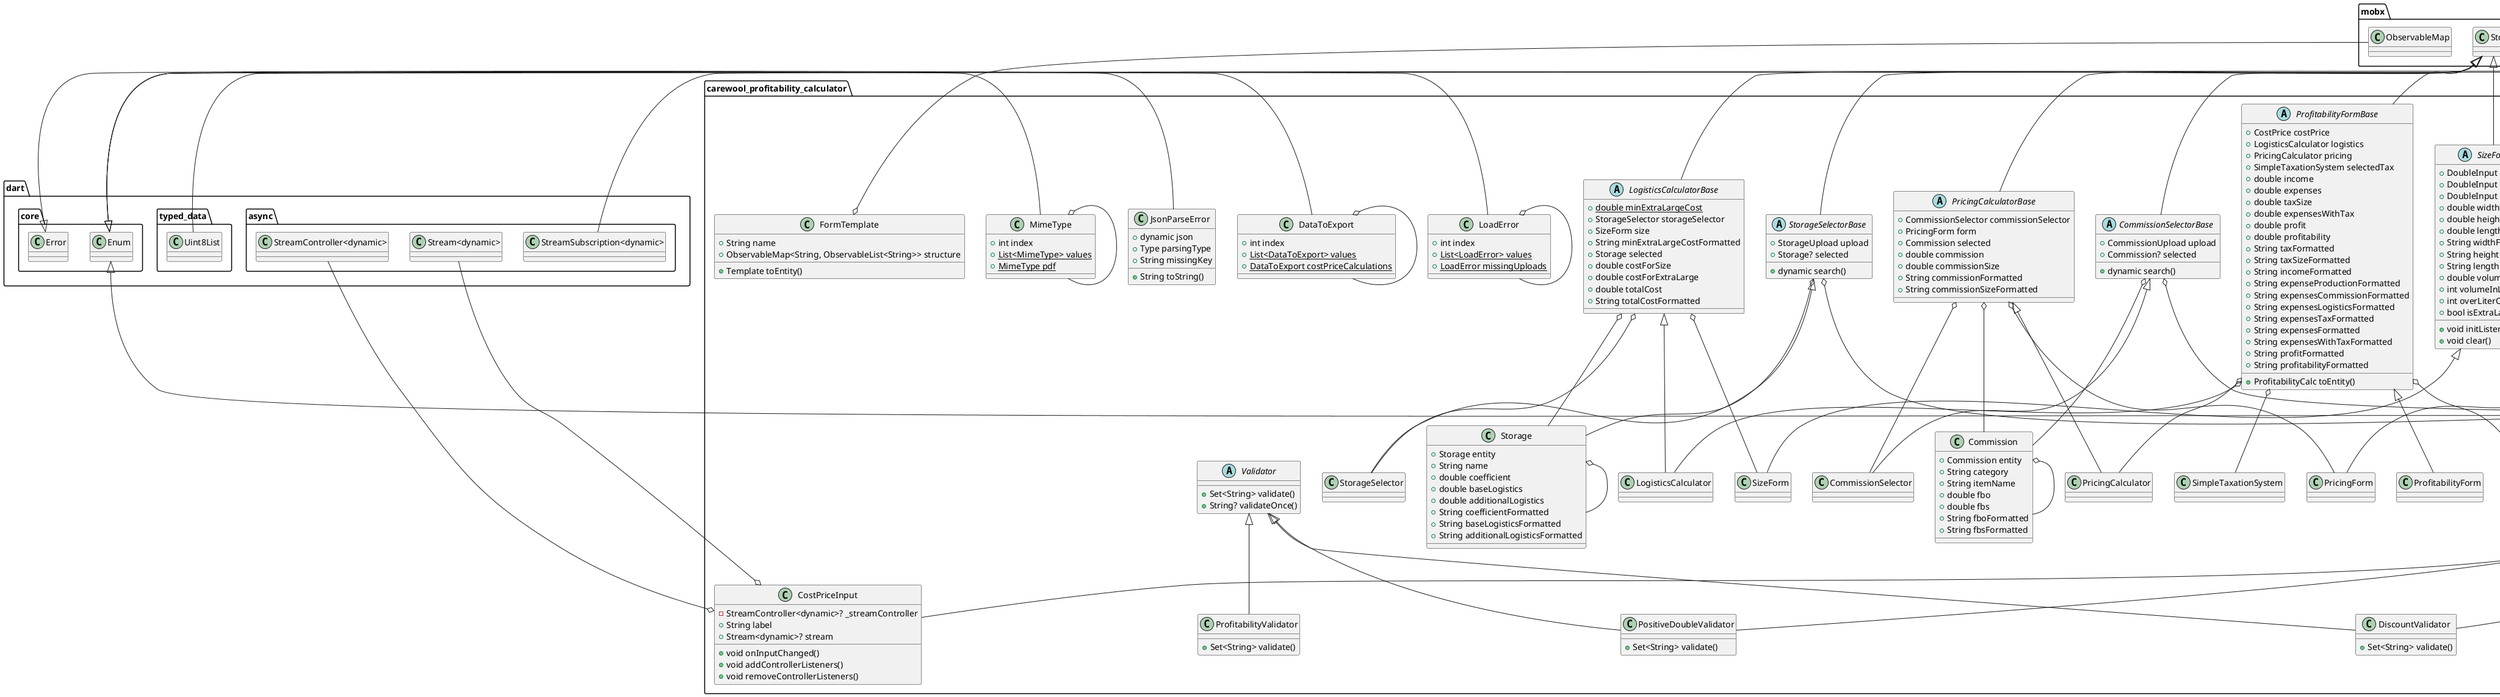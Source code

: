 @startuml
set namespaceSeparator ::

class "carewool_profitability_calculator::CostPriceForm" {
}

"carewool_profitability_calculator::CostPriceFormBase" <|-- "carewool_profitability_calculator::CostPriceForm"

abstract class "carewool_profitability_calculator::CostPriceFormBase" {
  -Logger _logger
  -NumberFormat _costFormatter
  -StreamSubscription<dynamic>? _changesStreamSub
  -double _costPrice
  +List<FormBlock> blocks
  +List<CostPriceInput> allInputs
  +TextEditingController productNameController
  +String formattedCostPrice
  +String productName
  +bool areInputsValid
  +bool isProductNameNotEmpty
  +bool isCostPricePositive
  +bool isValid
  +CostPrice toEntity()
  -void _calculateCostPrice()
  +void reset()
  +void initForm()
  +void setAllInputs()
  +void subscribeToInputStreams()
  +void unsubscribeFromInputStreams()
}

"carewool_profitability_calculator::CostPriceFormBase" o-- "logger::Logger"
"carewool_profitability_calculator::CostPriceFormBase" o-- "intl::NumberFormat"
"carewool_profitability_calculator::CostPriceFormBase" o-- "dart::async::StreamSubscription<dynamic>"
"carewool_profitability_calculator::CostPriceFormBase" o-- "flutter::TextEditingController"
"mobx::Store" <|-- "carewool_profitability_calculator::CostPriceFormBase"

class "carewool_profitability_calculator::EditWrap" {
}

"carewool_profitability_calculator::EditWrapBase" <|-- "carewool_profitability_calculator::EditWrap"

abstract class "carewool_profitability_calculator::EditWrapBase" {
  -CostPrice _costPrice
  +CostPriceForm form
  +void resetChanges()
  +CostPrice toEntity()
}

"carewool_profitability_calculator::EditWrapBase" o-- "carewool_profitability_calculator::CostPrice"
"carewool_profitability_calculator::EditWrapBase" o-- "carewool_profitability_calculator::CostPriceForm"
"mobx::Store" <|-- "carewool_profitability_calculator::EditWrapBase"

class "carewool_profitability_calculator::.::FormBlock" {
  +String title
  +List<CostPriceInput> inputs
}

class "carewool_profitability_calculator::::CostPriceInput" {
  -StreamController<dynamic>? _streamController
  +String label
  +Stream<dynamic>? stream
  +void onInputChanged()
  +void addControllerListeners()
  +void removeControllerListeners()
}

"carewool_profitability_calculator::::CostPriceInput" o-- "dart::async::StreamController<dynamic>"
"carewool_profitability_calculator::::CostPriceInput" o-- "dart::async::Stream<dynamic>"
"carewool_profitability_calculator::::DoubleInput" <|-- "carewool_profitability_calculator::CostPriceInput"

class "carewool_profitability_calculator::::FormTemplate" {
  +String name
  +ObservableMap<String, ObservableList<String>> structure
  +Template toEntity()
}

"carewool_profitability_calculator::FormTemplate" o-- "mobx::ObservableMap"

class "carewool_profitability_calculator::::File" {
  +T source
  +String fileName
  +Uint8List fileData
}

"carewool_profitability_calculator::::File" o-- "dart::typed_data::Uint8List"

class "carewool_profitability_calculator::::DatabaseExporter" {
  -DbJsonFactory _factory
  -Logger _logger
  -FileDialog _fileDialog
  -DateFormat _date
  +dynamic export()
}

"carewool_profitability_calculator::::DatabaseExporter" o-- "carewool_profitability_calculator::DbJsonFactory"
"carewool_profitability_calculator::DatabaseExporter" o-- "logger::Logger"
"carewool_profitability_calculator::::DatabaseExporter" o-- "carewool_profitability_calculator::FileDialog"
"carewool_profitability_calculator::::DatabaseExporter" o-- "intl::DateFormat"

class "carewool_profitability_calculator::::DatabaseImporter" {
  -FileDialog _fileDialog
  -DbJsonLoader _loader
  +dynamic import()
}

"carewool_profitability_calculator::::DatabaseImporter" o-- "carewool_profitability_calculator::FileDialog"
"carewool_profitability_calculator::::DatabaseImporter" o-- "carewool_profitability_calculator::DbJsonLoader"

class "carewool_profitability_calculator::::DataToExport" {
  +int index
  {static} +List<DataToExport> values
  {static} +DataToExport costPriceCalculations
}

"carewool_profitability_calculator::::DataToExport" o-- "carewool_profitability_calculator::DataToExport"
"dart::core::Enum" <|-- "carewool_profitability_calculator::::DataToExport"

class "carewool_profitability_calculator::::DbJsonFactory" {
  -Isar _isar
  +dynamic createDatabaseJsonCopy()
}

"carewool_profitability_calculator::::DbJsonFactory" o-- "isar::Isar"

class "carewool_profitability_calculator::::DbJsonLoader" {
  -Isar _isar
  -Logger _logger
  +void loadImportData()
}

"carewool_profitability_calculator::::DbJsonLoader" o-- "isar::Isar"
"carewool_profitability_calculator::::DbJsonLoader" o-- "logger::Logger"

class "carewool_profitability_calculator::::DatabaseData" {
  +Set<DataToExport> toExport
  +List<JsonBlock> blocks
  +Map<String, dynamic> toJson()
  +String getInfo()
}

class "carewool_profitability_calculator::::JsonBlock" {
  +String name
  +List<Map<String, dynamic>> data
  +int count
}

class "carewool_profitability_calculator::::MimeType" {
  +int index
  {static} +List<MimeType> values
  {static} +MimeType pdf
}

"carewool_profitability_calculator::MimeType" o-- "carewool_profitability_calculator::MimeType"
"dart::core::Enum" <|-- "carewool_profitability_calculator::::MimeType"

class "carewool_profitability_calculator::::ProfitabilityPdfCreator" {
  +Font regular
  +Font bold
  +ThemeData textTheme
  +BoxDecoration importantRowDecoration
  {static} +dynamic init()
  {static} -String _createFileName()
  +dynamic create()
}

"carewool_profitability_calculator::::ProfitabilityPdfCreator" o-- "pdf::Font"
"carewool_profitability_calculator::::ProfitabilityPdfCreator" o-- "pdf::ThemeData"
"carewool_profitability_calculator::::ProfitabilityPdfCreator" o-- "pdf::BoxDecoration"

class "carewool_profitability_calculator::::NormalTableRow" {
}

"pdf::TableRow" <|-- "carewool_profitability_calculator::::NormalTableRow"

class "carewool_profitability_calculator::::JsonParseError" {
  +dynamic json
  +Type parsingType
  +String missingKey
  +String toString()
}

"dart::core::Error" <|-- "carewool_profitability_calculator::::JsonParseError"

class "carewool_profitability_calculator::::CommissionUploader" {
}

"carewool_profitability_calculator::::CommissionUploaderBase" <|-- "carewool_profitability_calculator::CommissionUploader"

abstract class "carewool_profitability_calculator::::CommissionUploaderBase" {
  -Logger _logger
  -Isar _isar
  -FileDialog _dialog
  -CommissionParser _parser
  +CommissionUpload? lastUpload
  +ImportExcelStatus status
  +DateTime? lastUpdated
  +bool isExecuting
  +dynamic fetch()
  +dynamic upload()
}

"carewool_profitability_calculator::CommissionUploaderBase" o-- "logger::Logger"
"carewool_profitability_calculator::CommissionUploaderBase" o-- "isar::Isar"
"carewool_profitability_calculator::CommissionUploaderBase" o-- "carewool_profitability_calculator::FileDialog"
"carewool_profitability_calculator::CommissionUploaderBase" o-- "carewool_profitability_calculator::CommissionParser"
"carewool_profitability_calculator::CommissionUploaderBase" o-- "carewool_profitability_calculator::CommissionUpload"
"carewool_profitability_calculator::CommissionUploaderBase" o-- "carewool_profitability_calculator::ImportExcelStatus"
"mobx::Store" <|-- "carewool_profitability_calculator::CommissionUploaderBase"

class "carewool_profitability_calculator::ExcelUploader" {
}

"carewool_profitability_calculator::ExcelUploaderBase" <|-- "carewool_profitability_calculator::ExcelUploader"

abstract class "carewool_profitability_calculator::ExcelUploaderBase" {
  +CommissionUploader commissionUploader
  +StorageUploader storageUploader
  +bool isFetching
  +bool isExecuting
  +ImportExcelStatus currentStatus
  +DateTime? lastUpdateTime
  +dynamic fetch()
}

"carewool_profitability_calculator::ExcelUploaderBase" o-- "carewool_profitability_calculator::CommissionUploader"
"carewool_profitability_calculator::ExcelUploaderBase" o-- "carewool_profitability_calculator::StorageUploader"
"carewool_profitability_calculator::ExcelUploaderBase" o-- "carewool_profitability_calculator::ImportExcelStatus"
"mobx::Store" <|-- "carewool_profitability_calculator::ExcelUploaderBase"

class "carewool_profitability_calculator::ImportExcelStatus" {
  +int index
  {static} +List<ImportExcelStatus> values
  {static} +ImportExcelStatus notExecuting
}

"carewool_profitability_calculator::ImportExcelStatus" o-- "carewool_profitability_calculator::ImportExcelStatus"
"dart::core::Enum" <|-- "carewool_profitability_calculator::ImportExcelStatus"

class "carewool_profitability_calculator::CommissionParser" {
  +List<Commission> parse()
}

"carewool_profitability_calculator::ExcelSheetParser" <|-- "carewool_profitability_calculator::CommissionParser"

abstract class "carewool_profitability_calculator::ExcelSheetParser" {
  +List<T> parse()
}

class "carewool_profitability_calculator::StorageParser" {
  +List<Storage> parse()
}

"carewool_profitability_calculator::ExcelSheetParser" <|-- "carewool_profitability_calculator::StorageParser"

class "carewool_profitability_calculator::StorageUploader" {
}

"carewool_profitability_calculator::StorageUploaderBase" <|-- "carewool_profitability_calculator::StorageUploader"

abstract class "carewool_profitability_calculator::StorageUploaderBase" {
  -Logger _logger
  -Isar _isar
  -FileDialog _dialog
  -StorageParser _parser
  +StorageUpload? lastUpload
  +ImportExcelStatus status
  +DateTime? lastUpdated
  +bool isExecuting
  +dynamic fetch()
  +dynamic upload()
}

"carewool_profitability_calculator::StorageUploaderBase" o-- "logger::Logger"
"carewool_profitability_calculator::StorageUploaderBase" o-- "isar::Isar"
"carewool_profitability_calculator::StorageUploaderBase" o-- "carewool_profitability_calculator::FileDialog"
"carewool_profitability_calculator::StorageUploaderBase" o-- "carewool_profitability_calculator::StorageParser"
"carewool_profitability_calculator::StorageUploaderBase" o-- "carewool_profitability_calculator::StorageUpload"
"carewool_profitability_calculator::StorageUploaderBase" o-- "carewool_profitability_calculator::ImportExcelStatus"
"mobx::Store" <|-- "carewool_profitability_calculator::StorageUploaderBase"

class "carewool_profitability_calculator::FileDialog" {
  +dynamic tryPickDirectory()
  +dynamic pickDirectoryAndSaveFile()
  +dynamic pickFile()
}

class "carewool_profitability_calculator::DiscountInput" {
  -DiscountValidator _validator
  +Validator<String?> validator
  +int defaultValue
  +int? parseInput()
}

"carewool_profitability_calculator::DiscountInput" o-- "carewool_profitability_calculator::DiscountValidator"
"carewool_profitability_calculator::DiscountInput" o-- "carewool_profitability_calculator::Validator<String>"
"carewool_profitability_calculator::Input" <|-- "carewool_profitability_calculator::DiscountInput"

class "carewool_profitability_calculator::DoubleInput" {
  -PositiveDoubleValidator _validator
  +Validator<String?> validator
  +double defaultValue
  +double? parseInput()
}

"carewool_profitability_calculator::DoubleInput" o-- "carewool_profitability_calculator::PositiveDoubleValidator"
"carewool_profitability_calculator::DoubleInput" o-- "carewool_profitability_calculator::Validator<String>"
"carewool_profitability_calculator::Input" <|-- "carewool_profitability_calculator::DoubleInput"

abstract class "carewool_profitability_calculator::Input" {
  +Validator<String?> validator
  +TextEditingController controller
  +String text
  +bool isValid
  +T defaultValue
  +T value
  +String? validate()
  +T? parseInput()
  +void clear()
  +void dispose()
}

"carewool_profitability_calculator::Input" o-- "carewool_profitability_calculator::Validator<String>"
"carewool_profitability_calculator::Input" o-- "flutter::TextEditingController"

class "carewool_profitability_calculator::Commission" {
  +Commission entity
  +String category
  +String itemName
  +double fbo
  +double fbs
  +String fboFormatted
  +String fbsFormatted
}

"carewool_profitability_calculator::Commission" o-- "carewool_profitability_calculator::Commission"

class "carewool_profitability_calculator::Storage" {
  +Storage entity
  +String name
  +double coefficient
  +double baseLogistics
  +double additionalLogistics
  +String coefficientFormatted
  +String baseLogisticsFormatted
  +String additionalLogisticsFormatted
}

"carewool_profitability_calculator::Storage" o-- "carewool_profitability_calculator::Storage"

class "carewool_profitability_calculator::LogisticsCalculator" {
}

"carewool_profitability_calculator::LogisticsCalculatorBase" <|-- "carewool_profitability_calculator::LogisticsCalculator"

abstract class "carewool_profitability_calculator::LogisticsCalculatorBase" {
  {static} +double minExtraLargeCost
  +StorageSelector storageSelector
  +SizeForm size
  +String minExtraLargeCostFormatted
  +Storage selected
  +double costForSize
  +double costForExtraLarge
  +double totalCost
  +String totalCostFormatted
}

"carewool_profitability_calculator::LogisticsCalculatorBase" o-- "carewool_profitability_calculator::StorageSelector"
"carewool_profitability_calculator::LogisticsCalculatorBase" o-- "carewool_profitability_calculator::SizeForm"
"carewool_profitability_calculator::LogisticsCalculatorBase" o-- "carewool_profitability_calculator::Storage"
"mobx::Store" <|-- "carewool_profitability_calculator::LogisticsCalculatorBase"

class "carewool_profitability_calculator::SizeForm" {
}

"carewool_profitability_calculator::SizeFormBase" <|-- "carewool_profitability_calculator::SizeForm"

abstract class "carewool_profitability_calculator::SizeFormBase" {
  +DoubleInput widthInput
  +DoubleInput heightInput
  +DoubleInput lengthInput
  +double width
  +double height
  +double length
  +String widthFormatted
  +String heightFormatted
  +String lengthFormatted
  +double volume
  +int volumeInLiters
  +int overLiterCap
  +bool isExtraLargeProduct
  +void initListeners()
  +void clear()
}

"carewool_profitability_calculator::SizeFormBase" o-- "carewool_profitability_calculator::DoubleInput"
"mobx::Store" <|-- "carewool_profitability_calculator::SizeFormBase"

class "carewool_profitability_calculator::StorageSelector" {
}

"carewool_profitability_calculator::StorageSelectorBase" <|-- "carewool_profitability_calculator::StorageSelector"

abstract class "carewool_profitability_calculator::StorageSelectorBase" {
  +StorageUpload upload
  +Storage? selected
  +dynamic search()
}

"carewool_profitability_calculator::StorageSelectorBase" o-- "carewool_profitability_calculator::StorageUpload"
"carewool_profitability_calculator::StorageSelectorBase" o-- "carewool_profitability_calculator::Storage"
"mobx::Store" <|-- "carewool_profitability_calculator::StorageSelectorBase"

class "carewool_profitability_calculator::CommissionSelector" {
}

"carewool_profitability_calculator::CommissionSelectorBase" <|-- "carewool_profitability_calculator::CommissionSelector"

abstract class "carewool_profitability_calculator::CommissionSelectorBase" {
  +CommissionUpload upload
  +Commission? selected
  +dynamic search()
}

"carewool_profitability_calculator::CommissionSelectorBase" o-- "carewool_profitability_calculator::CommissionUpload"
"carewool_profitability_calculator::CommissionSelectorBase" o-- "carewool_profitability_calculator::Commission"
"mobx::Store" <|-- "carewool_profitability_calculator::CommissionSelectorBase"

class "carewool_profitability_calculator::PricingCalculator" {
}

"carewool_profitability_calculator::PricingCalculatorBase" <|-- "carewool_profitability_calculator::PricingCalculator"

abstract class "carewool_profitability_calculator::PricingCalculatorBase" {
  +CommissionSelector commissionSelector
  +PricingForm form
  +Commission selected
  +double commission
  +double commissionSize
  +String commissionFormatted
  +String commissionSizeFormatted
}

"carewool_profitability_calculator::PricingCalculatorBase" o-- "carewool_profitability_calculator::CommissionSelector"
"carewool_profitability_calculator::PricingCalculatorBase" o-- "carewool_profitability_calculator::PricingForm"
"carewool_profitability_calculator::PricingCalculatorBase" o-- "carewool_profitability_calculator::Commission"
"mobx::Store" <|-- "carewool_profitability_calculator::PricingCalculatorBase"

class "carewool_profitability_calculator::PricingForm" {
}

"carewool_profitability_calculator::PricingFormBase" <|-- "carewool_profitability_calculator::PricingForm"

abstract class "carewool_profitability_calculator::PricingFormBase" {
  +DoubleInput customerPriceInput
  +DiscountInput regularCustomerDiscountInput
  +DiscountInput sellerDiscountInput
  +double customerPrice
  +int regularCustomerDiscount
  +int sellerDiscount
  +double priceBeforeRCD
  +double price
  +String priceBeforeRCDFormatted
  +String priceFormatted
  +void initListeners()
}

"carewool_profitability_calculator::PricingFormBase" o-- "carewool_profitability_calculator::DoubleInput"
"carewool_profitability_calculator::PricingFormBase" o-- "carewool_profitability_calculator::DiscountInput"
"mobx::Store" <|-- "carewool_profitability_calculator::PricingFormBase"

class "carewool_profitability_calculator::ProfitabilityForm" {
}

"carewool_profitability_calculator::ProfitabilityFormBase" <|-- "carewool_profitability_calculator::ProfitabilityForm"

abstract class "carewool_profitability_calculator::ProfitabilityFormBase" {
  +CostPrice costPrice
  +LogisticsCalculator logistics
  +PricingCalculator pricing
  +SimpleTaxationSystem selectedTax
  +double income
  +double expenses
  +double taxSize
  +double expensesWithTax
  +double profit
  +double profitability
  +String taxFormatted
  +String taxSizeFormatted
  +String incomeFormatted
  +String expenseProductionFormatted
  +String expensesCommissionFormatted
  +String expensesLogisticsFormatted
  +String expensesTaxFormatted
  +String expensesFormatted
  +String expensesWithTaxFormatted
  +String profitFormatted
  +String profitabilityFormatted
  +ProfitabilityCalc toEntity()
}

"carewool_profitability_calculator::ProfitabilityFormBase" o-- "carewool_profitability_calculator::CostPrice"
"carewool_profitability_calculator::ProfitabilityFormBase" o-- "carewool_profitability_calculator::LogisticsCalculator"
"carewool_profitability_calculator::ProfitabilityFormBase" o-- "carewool_profitability_calculator::PricingCalculator"
"carewool_profitability_calculator::ProfitabilityFormBase" o-- "carewool_profitability_calculator::SimpleTaxationSystem"
"mobx::Store" <|-- "carewool_profitability_calculator::ProfitabilityFormBase"

class "carewool_profitability_calculator::DataLoader" {
  -Logger _logger
  -Isar _isar
  +List<CostPrice> costPrices
  +CommissionUpload? lastCommissionUpload
  +StorageUpload? lastStorageUpload
  +dynamic fetchData()
}

"carewool_profitability_calculator::::DataLoader" o-- "logger::Logger"
"carewool_profitability_calculator::DataLoader" o-- "isar::Isar"
"carewool_profitability_calculator::DataLoader" o-- "carewool_profitability_calculator::CommissionUpload"
"carewool_profitability_calculator::DataLoader" o-- "carewool_profitability_calculator::StorageUpload"

class "carewool_profitability_calculator::LoadError" {
  +int index
  {static} +List<LoadError> values
  {static} +LoadError missingUploads
}

"carewool_profitability_calculator::LoadError" o-- "carewool_profitability_calculator::LoadError"
"dart::core::Enum" <|-- "carewool_profitability_calculator::LoadError"

abstract class "carewool_profitability_calculator::Formatting" {
  {static} -NumberFormat _costFormat
  {static} +String formatTwoFractionDigits()
  {static} +String formatCostRu()
  {static} +String formatPercentage()
}

"carewool_profitability_calculator::Formatting" o-- "intl::NumberFormat"

class "carewool_profitability_calculator::DiscountValidator" {
  +Set<String> validate()
}

"carewool_profitability_calculator::Validator" <|-- "carewool_profitability_calculator::DiscountValidator"

class "carewool_profitability_calculator::PositiveDoubleValidator" {
  +Set<String> validate()
}

"carewool_profitability_calculator::Validator" <|-- "carewool_profitability_calculator::PositiveDoubleValidator"

class "carewool_profitability_calculator::ProfitabilityValidator" {
  +Set<String> validate()
}

"carewool_profitability_calculator::Validator" <|-- "carewool_profitability_calculator::ProfitabilityValidator"

abstract class "carewool_profitability_calculator::Validator" {
  +Set<String> validate()
  +String? validateOnce()
}


@enduml